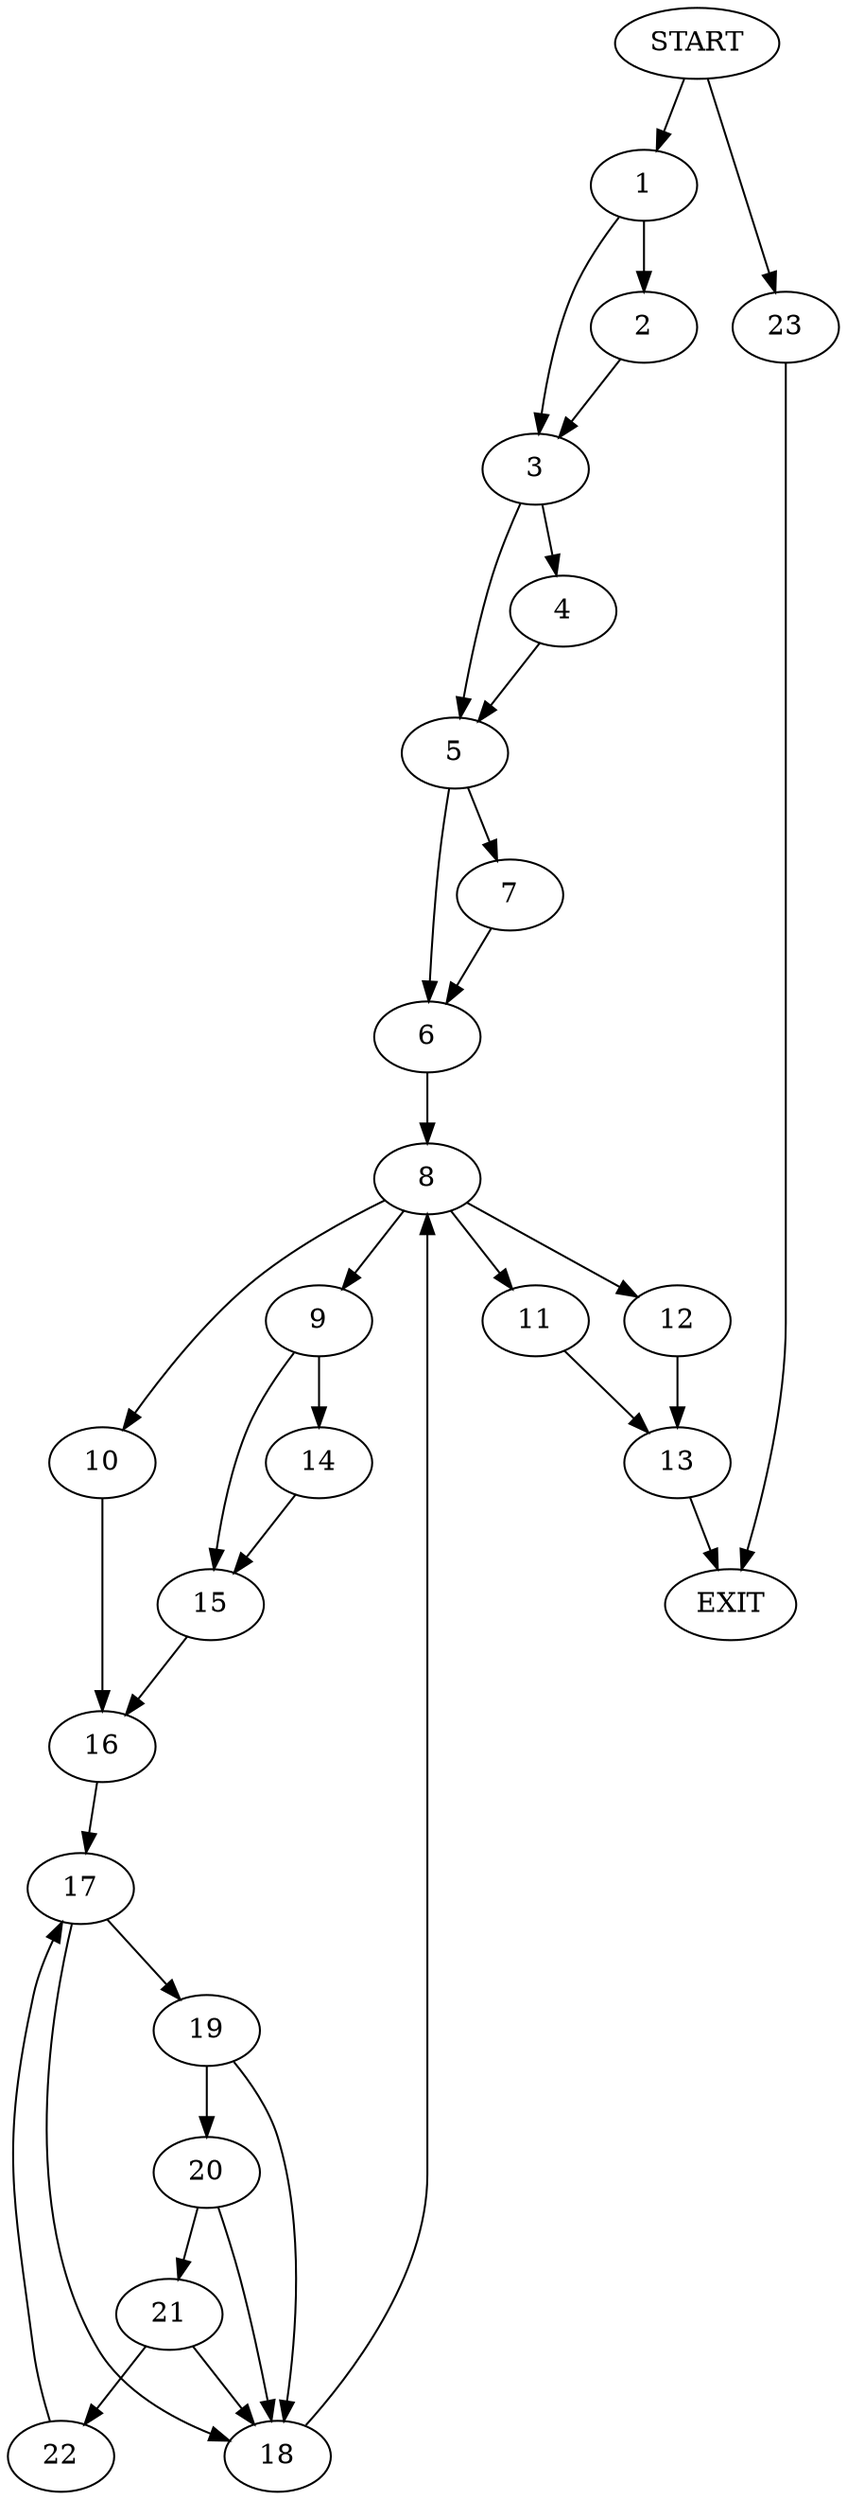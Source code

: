 digraph {
0 [label="START"]
24 [label="EXIT"]
0 -> 1
1 -> 2
1 -> 3
3 -> 4
3 -> 5
2 -> 3
5 -> 6
5 -> 7
4 -> 5
6 -> 8
7 -> 6
8 -> 9
8 -> 10
8 -> 11
8 -> 12
12 -> 13
9 -> 14
9 -> 15
11 -> 13
10 -> 16
13 -> 24
16 -> 17
14 -> 15
15 -> 16
17 -> 18
17 -> 19
18 -> 8
19 -> 20
19 -> 18
20 -> 21
20 -> 18
21 -> 22
21 -> 18
22 -> 17
0 -> 23
23 -> 24
}
